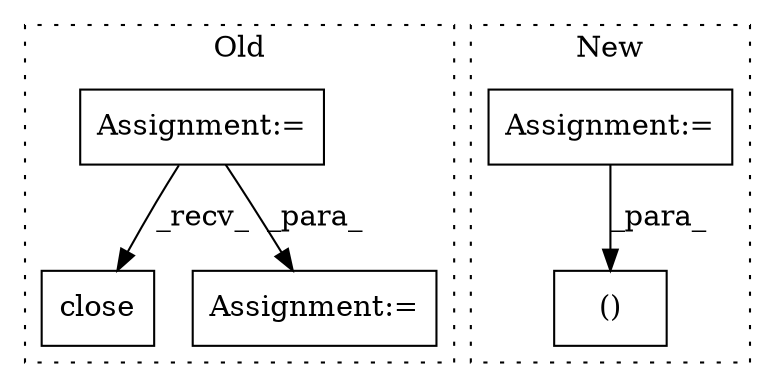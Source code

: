 digraph G {
subgraph cluster0 {
1 [label="close" a="32" s="1177" l="7" shape="box"];
3 [label="Assignment:=" a="7" s="1074" l="1" shape="box"];
5 [label="Assignment:=" a="7" s="1146" l="1" shape="box"];
label = "Old";
style="dotted";
}
subgraph cluster1 {
2 [label="()" a="106" s="1519" l="22" shape="box"];
4 [label="Assignment:=" a="7" s="1080" l="1" shape="box"];
label = "New";
style="dotted";
}
3 -> 1 [label="_recv_"];
3 -> 5 [label="_para_"];
4 -> 2 [label="_para_"];
}